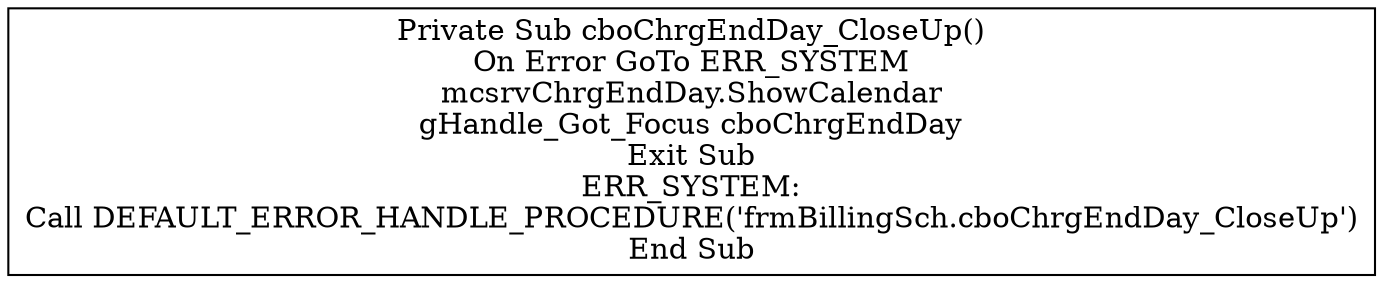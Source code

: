 digraph G{
Node_1 [ label ="Private Sub cboChrgEndDay_CloseUp()\nOn Error GoTo ERR_SYSTEM\nmcsrvChrgEndDay.ShowCalendar\ngHandle_Got_Focus cboChrgEndDay\nExit Sub\nERR_SYSTEM:\nCall DEFAULT_ERROR_HANDLE_PROCEDURE('frmBillingSch.cboChrgEndDay_CloseUp')\nEnd Sub",shape="box"];
}
